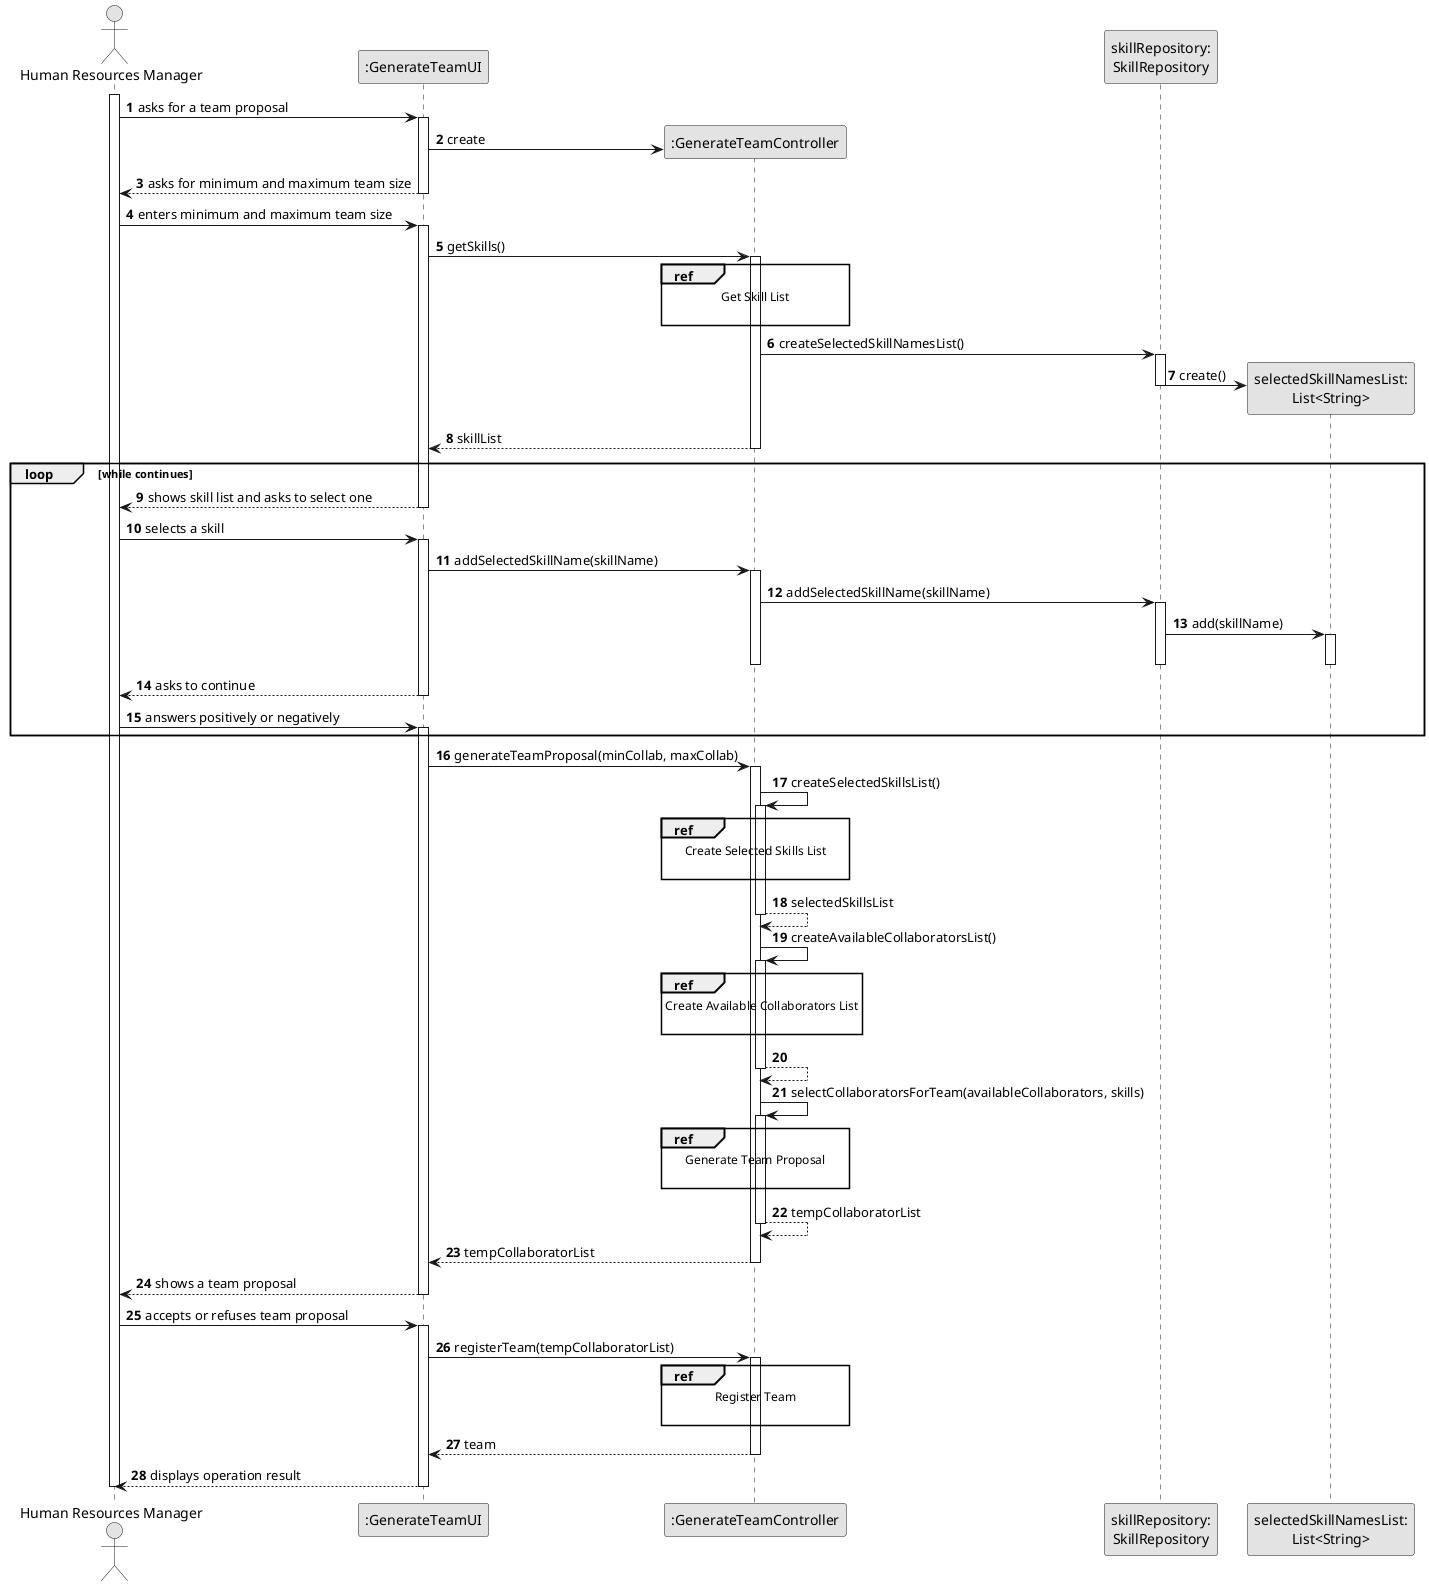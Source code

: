 @startuml
skinparam monochrome true
skinparam packageStyle rectangle
skinparam shadowing false

autonumber

'hide footbox
actor "Human Resources Manager" as HRM
participant ":GenerateTeamUI" as UI
participant ":GenerateTeamController" as CTRL
participant "skillRepository:\nSkillRepository" as SkillRepository
participant "selectedSkillNamesList:\nList<String>" as selectedSkillNamesList


activate HRM

        HRM -> UI : asks for a team proposal

        activate UI

            UI -> CTRL** : create

            UI --> HRM : asks for minimum and maximum team size

        deactivate UI

        HRM -> UI : enters minimum and maximum team size

        activate UI

            UI -> CTRL : getSkills()
            ref over CTRL
                Get Skill List

            end ref

            activate CTRL

            CTRL -> SkillRepository : createSelectedSkillNamesList()
            activate SkillRepository

            SkillRepository -> selectedSkillNamesList** : create()
            deactivate SkillRepository

                CTRL --> UI : skillList
            deactivate CTRL

            loop while continues

            UI --> HRM : shows skill list and asks to select one
        deactivate UI

    HRM -> UI : selects a skill
    activate UI

        UI -> CTRL : addSelectedSkillName(skillName)
            activate CTRL

                CTRL -> SkillRepository: addSelectedSkillName(skillName)
                activate SkillRepository

                SkillRepository -> selectedSkillNamesList : add(skillName)
                activate selectedSkillNamesList

                deactivate selectedSkillNamesList

        deactivate SkillRepository

        deactivate CTRL

        UI --> HRM : asks to continue

    deactivate UI

    HRM -> UI : answers positively or negatively
    activate UI

            end loop

        UI -> CTRL : generateTeamProposal(minCollab, maxCollab)
        activate CTRL

            CTRL -> CTRL : createSelectedSkillsList()

                ref over CTRL
                    Create Selected Skills List

                end ref

                activate CTRL

                    CTRL --> CTRL : selectedSkillsList
            deactivate CTRL

            CTRL -> CTRL : createAvailableCollaboratorsList()

                ref over CTRL
                    Create Available Collaborators List

                end ref

                activate CTRL

                CTRL --> CTRL :
            deactivate CTRL

            CTRL -> CTRL : selectCollaboratorsForTeam(availableCollaborators, skills)
            activate CTRL

                ref over CTRL
                    Generate Team Proposal

                end ref

                CTRL --> CTRL : tempCollaboratorList
            deactivate CTRL

            CTRL --> UI : tempCollaboratorList
        deactivate CTRL

        UI --> HRM : shows a team proposal
    deactivate UI

    HRM -> UI : accepts or refuses team proposal
    activate UI

        UI -> CTRL : registerTeam(tempCollaboratorList)
        activate CTRL

        ref over CTRL
            Register Team

        end ref

            CTRL --> UI : team

            deactivate CTRL
            UI --> HRM: displays operation result
    deactivate UI

deactivate HRM


@enduml